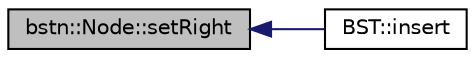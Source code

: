 digraph "bstn::Node::setRight"
{
  edge [fontname="Helvetica",fontsize="10",labelfontname="Helvetica",labelfontsize="10"];
  node [fontname="Helvetica",fontsize="10",shape=record];
  rankdir="LR";
  Node1 [label="bstn::Node::setRight",height=0.2,width=0.4,color="black", fillcolor="grey75", style="filled", fontcolor="black"];
  Node1 -> Node2 [dir="back",color="midnightblue",fontsize="10",style="solid",fontname="Helvetica"];
  Node2 [label="BST::insert",height=0.2,width=0.4,color="black", fillcolor="white", style="filled",URL="$class_b_s_t.html#a01c0bd5499a27315e59a101448cddfe2"];
}

